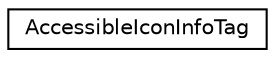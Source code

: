 digraph "类继承关系图"
{
 // LATEX_PDF_SIZE
  edge [fontname="Helvetica",fontsize="10",labelfontname="Helvetica",labelfontsize="10"];
  node [fontname="Helvetica",fontsize="10",shape=record];
  rankdir="LR";
  Node0 [label="AccessibleIconInfoTag",height=0.2,width=0.4,color="black", fillcolor="white", style="filled",URL="$struct_accessible_icon_info_tag.html",tooltip=" "];
}
